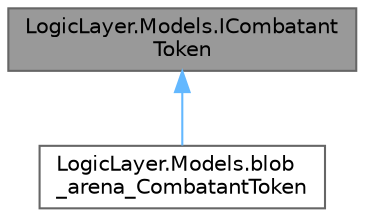 digraph "LogicLayer.Models.ICombatantToken"
{
 // LATEX_PDF_SIZE
  bgcolor="transparent";
  edge [fontname=Helvetica,fontsize=10,labelfontname=Helvetica,labelfontsize=10];
  node [fontname=Helvetica,fontsize=10,shape=box,height=0.2,width=0.4];
  Node1 [id="Node000001",label="LogicLayer.Models.ICombatant\lToken",height=0.2,width=0.4,color="gray40", fillcolor="grey60", style="filled", fontcolor="black",tooltip=" "];
  Node1 -> Node2 [id="edge1_Node000001_Node000002",dir="back",color="steelblue1",style="solid",tooltip=" "];
  Node2 [id="Node000002",label="LogicLayer.Models.blob\l_arena_CombatantToken",height=0.2,width=0.4,color="gray40", fillcolor="white", style="filled",URL="$class_logic_layer_1_1_models_1_1blob__arena___combatant_token.html",tooltip="Dojo Model, Used to go from combatant id to real token id, the combatant is a hash of the token that ..."];
}
